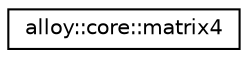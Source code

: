 digraph "Graphical Class Hierarchy"
{
  edge [fontname="Helvetica",fontsize="10",labelfontname="Helvetica",labelfontsize="10"];
  node [fontname="Helvetica",fontsize="10",shape=record];
  rankdir="LR";
  Node1 [label="alloy::core::matrix4",height=0.2,width=0.4,color="black", fillcolor="white", style="filled",URL="$df/da7/classalloy_1_1core_1_1matrix4.html",tooltip="Defines a 4x4 Matrix. "];
}
